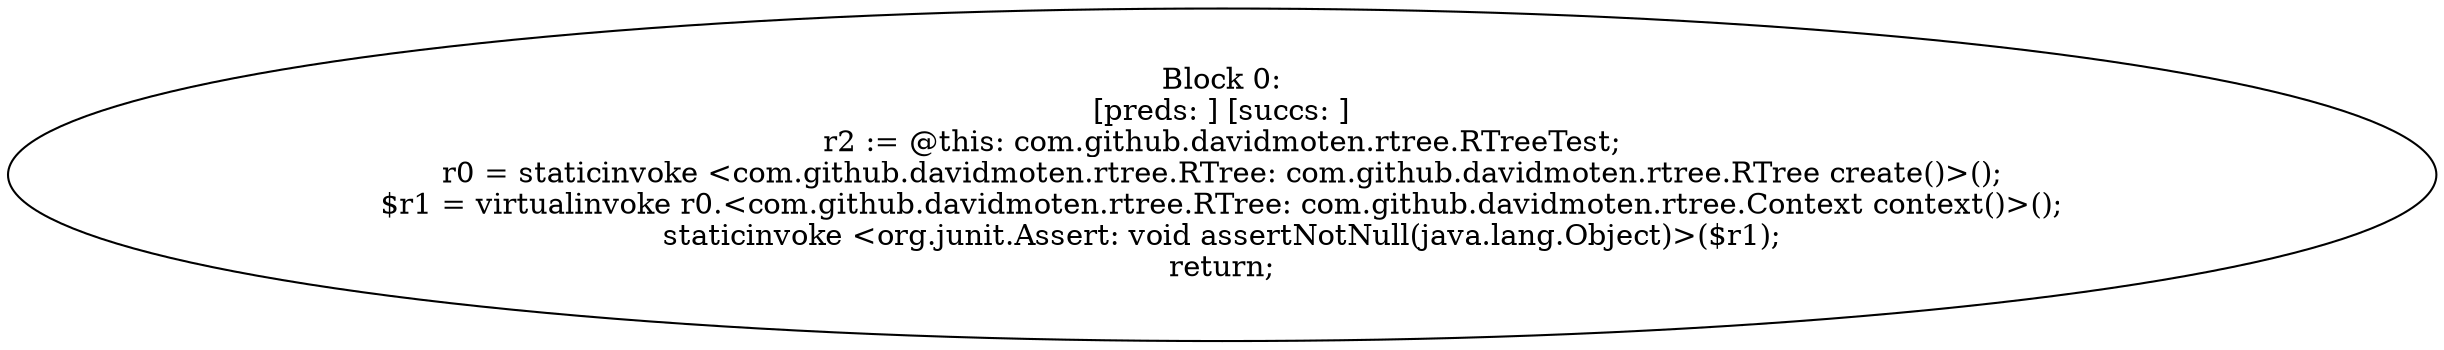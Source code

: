 digraph "unitGraph" {
    "Block 0:
[preds: ] [succs: ]
r2 := @this: com.github.davidmoten.rtree.RTreeTest;
r0 = staticinvoke <com.github.davidmoten.rtree.RTree: com.github.davidmoten.rtree.RTree create()>();
$r1 = virtualinvoke r0.<com.github.davidmoten.rtree.RTree: com.github.davidmoten.rtree.Context context()>();
staticinvoke <org.junit.Assert: void assertNotNull(java.lang.Object)>($r1);
return;
"
}
